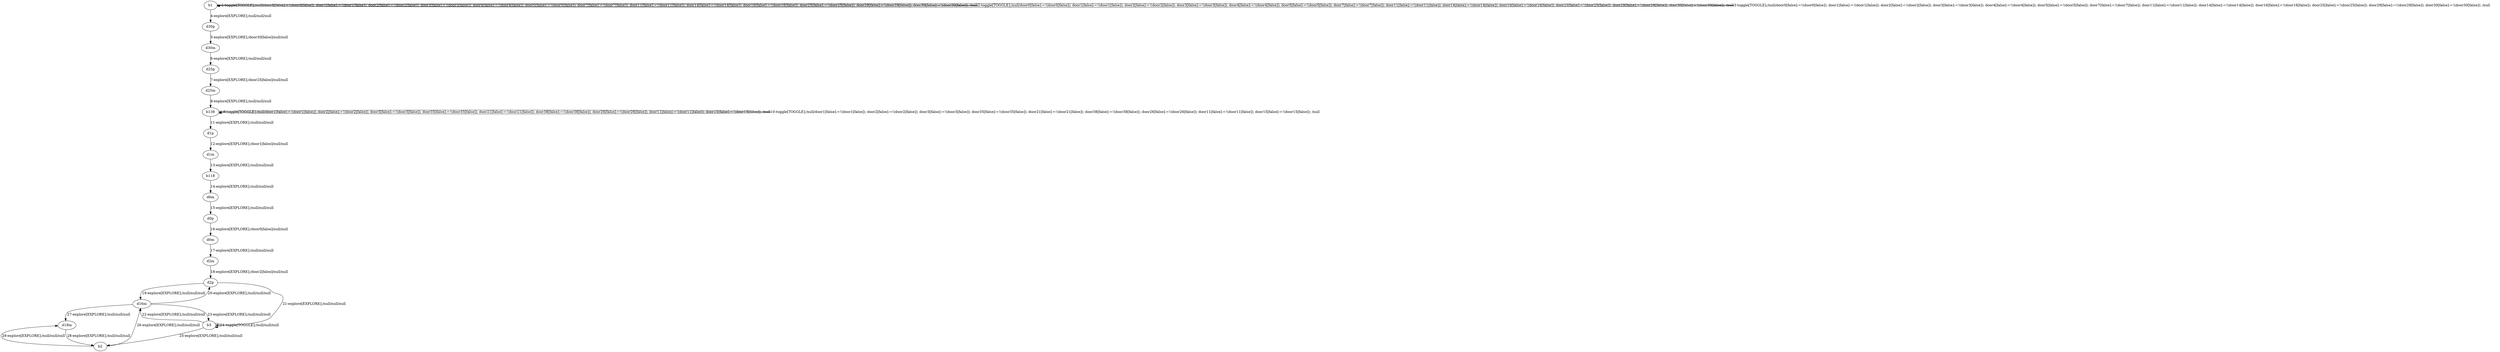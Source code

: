 # Total number of goals covered by this test: 10
# d16m --> d18m
# d0m --> d2m
# b3 --> b2
# b3 --> d16m
# b2 --> d16m
# d16m --> b3
# b2 --> d18m
# d16m --> d2p
# d2p --> d16m
# d18m --> b2

digraph g {
"b1" -> "b1" [label = "1-toggle[TOGGLE];/null/door0[false]:=!(door0[false]); door1[false]:=!(door1[false]); door2[false]:=!(door2[false]); door3[false]:=!(door3[false]); door4[false]:=!(door4[false]); door5[false]:=!(door5[false]); door7[false]:=!(door7[false]); door11[false]:=!(door11[false]); door14[false]:=!(door14[false]); door16[false]:=!(door16[false]); door25[false]:=!(door25[false]); door29[false]:=!(door29[false]); door30[false]:=!(door30[false]); /null"];
"b1" -> "b1" [label = "2-toggle[TOGGLE];/null/door0[false]:=!(door0[false]); door1[false]:=!(door1[false]); door2[false]:=!(door2[false]); door3[false]:=!(door3[false]); door4[false]:=!(door4[false]); door5[false]:=!(door5[false]); door7[false]:=!(door7[false]); door11[false]:=!(door11[false]); door14[false]:=!(door14[false]); door16[false]:=!(door16[false]); door25[false]:=!(door25[false]); door29[false]:=!(door29[false]); door30[false]:=!(door30[false]); /null"];
"b1" -> "b1" [label = "3-toggle[TOGGLE];/null/door0[false]:=!(door0[false]); door1[false]:=!(door1[false]); door2[false]:=!(door2[false]); door3[false]:=!(door3[false]); door4[false]:=!(door4[false]); door5[false]:=!(door5[false]); door7[false]:=!(door7[false]); door11[false]:=!(door11[false]); door14[false]:=!(door14[false]); door16[false]:=!(door16[false]); door25[false]:=!(door25[false]); door29[false]:=!(door29[false]); door30[false]:=!(door30[false]); /null"];
"b1" -> "d30p" [label = "4-explore[EXPLORE];/null/null/null"];
"d30p" -> "d30m" [label = "5-explore[EXPLORE];/door30[false]/null/null"];
"d30m" -> "d25p" [label = "6-explore[EXPLORE];/null/null/null"];
"d25p" -> "d25m" [label = "7-explore[EXPLORE];/door25[false]/null/null"];
"d25m" -> "b138" [label = "8-explore[EXPLORE];/null/null/null"];
"b138" -> "b138" [label = "9-toggle[TOGGLE];/null/door1[false]:=!(door1[false]); door2[false]:=!(door2[false]); door3[false]:=!(door3[false]); door35[false]:=!(door35[false]); door21[false]:=!(door21[false]); door38[false]:=!(door38[false]); door26[false]:=!(door26[false]); door11[false]:=!(door11[false]); door15[false]:=!(door15[false]); /null"];
"b138" -> "b138" [label = "10-toggle[TOGGLE];/null/door1[false]:=!(door1[false]); door2[false]:=!(door2[false]); door3[false]:=!(door3[false]); door35[false]:=!(door35[false]); door21[false]:=!(door21[false]); door38[false]:=!(door38[false]); door26[false]:=!(door26[false]); door11[false]:=!(door11[false]); door15[false]:=!(door15[false]); /null"];
"b138" -> "d1p" [label = "11-explore[EXPLORE];/null/null/null"];
"d1p" -> "d1m" [label = "12-explore[EXPLORE];/door1[false]/null/null"];
"d1m" -> "b118" [label = "13-explore[EXPLORE];/null/null/null"];
"b118" -> "d6m" [label = "14-explore[EXPLORE];/null/null/null"];
"d6m" -> "d0p" [label = "15-explore[EXPLORE];/null/null/null"];
"d0p" -> "d0m" [label = "16-explore[EXPLORE];/door0[false]/null/null"];
"d0m" -> "d2m" [label = "17-explore[EXPLORE];/null/null/null"];
"d2m" -> "d2p" [label = "18-explore[EXPLORE];/door2[false]/null/null"];
"d2p" -> "d16m" [label = "19-explore[EXPLORE];/null/null/null"];
"d16m" -> "d2p" [label = "20-explore[EXPLORE];/null/null/null"];
"d2p" -> "b3" [label = "21-explore[EXPLORE];/null/null/null"];
"b3" -> "d16m" [label = "22-explore[EXPLORE];/null/null/null"];
"d16m" -> "b3" [label = "23-explore[EXPLORE];/null/null/null"];
"b3" -> "b3" [label = "24-toggle[TOGGLE];/null/null/null"];
"b3" -> "b2" [label = "25-explore[EXPLORE];/null/null/null"];
"b2" -> "d16m" [label = "26-explore[EXPLORE];/null/null/null"];
"d16m" -> "d18m" [label = "27-explore[EXPLORE];/null/null/null"];
"d18m" -> "b2" [label = "28-explore[EXPLORE];/null/null/null"];
"b2" -> "d18m" [label = "29-explore[EXPLORE];/null/null/null"];
}